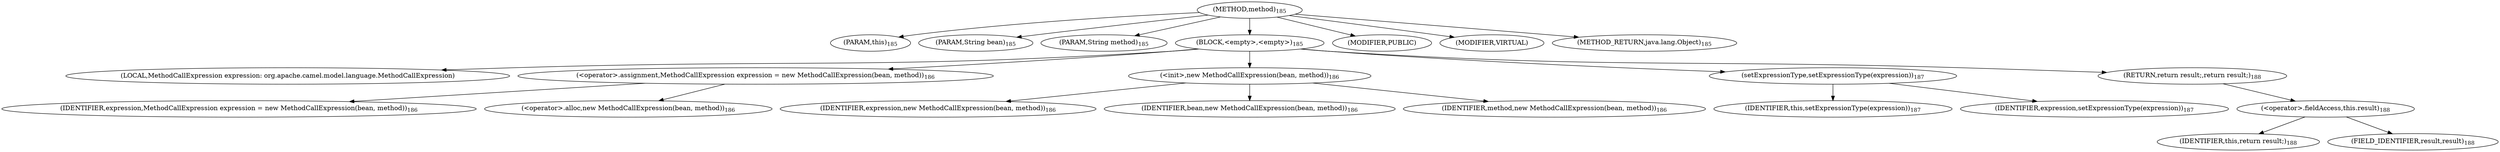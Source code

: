 digraph "method" {  
"347" [label = <(METHOD,method)<SUB>185</SUB>> ]
"44" [label = <(PARAM,this)<SUB>185</SUB>> ]
"348" [label = <(PARAM,String bean)<SUB>185</SUB>> ]
"349" [label = <(PARAM,String method)<SUB>185</SUB>> ]
"350" [label = <(BLOCK,&lt;empty&gt;,&lt;empty&gt;)<SUB>185</SUB>> ]
"42" [label = <(LOCAL,MethodCallExpression expression: org.apache.camel.model.language.MethodCallExpression)> ]
"351" [label = <(&lt;operator&gt;.assignment,MethodCallExpression expression = new MethodCallExpression(bean, method))<SUB>186</SUB>> ]
"352" [label = <(IDENTIFIER,expression,MethodCallExpression expression = new MethodCallExpression(bean, method))<SUB>186</SUB>> ]
"353" [label = <(&lt;operator&gt;.alloc,new MethodCallExpression(bean, method))<SUB>186</SUB>> ]
"354" [label = <(&lt;init&gt;,new MethodCallExpression(bean, method))<SUB>186</SUB>> ]
"41" [label = <(IDENTIFIER,expression,new MethodCallExpression(bean, method))<SUB>186</SUB>> ]
"355" [label = <(IDENTIFIER,bean,new MethodCallExpression(bean, method))<SUB>186</SUB>> ]
"356" [label = <(IDENTIFIER,method,new MethodCallExpression(bean, method))<SUB>186</SUB>> ]
"357" [label = <(setExpressionType,setExpressionType(expression))<SUB>187</SUB>> ]
"43" [label = <(IDENTIFIER,this,setExpressionType(expression))<SUB>187</SUB>> ]
"358" [label = <(IDENTIFIER,expression,setExpressionType(expression))<SUB>187</SUB>> ]
"359" [label = <(RETURN,return result;,return result;)<SUB>188</SUB>> ]
"360" [label = <(&lt;operator&gt;.fieldAccess,this.result)<SUB>188</SUB>> ]
"361" [label = <(IDENTIFIER,this,return result;)<SUB>188</SUB>> ]
"362" [label = <(FIELD_IDENTIFIER,result,result)<SUB>188</SUB>> ]
"363" [label = <(MODIFIER,PUBLIC)> ]
"364" [label = <(MODIFIER,VIRTUAL)> ]
"365" [label = <(METHOD_RETURN,java.lang.Object)<SUB>185</SUB>> ]
  "347" -> "44" 
  "347" -> "348" 
  "347" -> "349" 
  "347" -> "350" 
  "347" -> "363" 
  "347" -> "364" 
  "347" -> "365" 
  "350" -> "42" 
  "350" -> "351" 
  "350" -> "354" 
  "350" -> "357" 
  "350" -> "359" 
  "351" -> "352" 
  "351" -> "353" 
  "354" -> "41" 
  "354" -> "355" 
  "354" -> "356" 
  "357" -> "43" 
  "357" -> "358" 
  "359" -> "360" 
  "360" -> "361" 
  "360" -> "362" 
}
